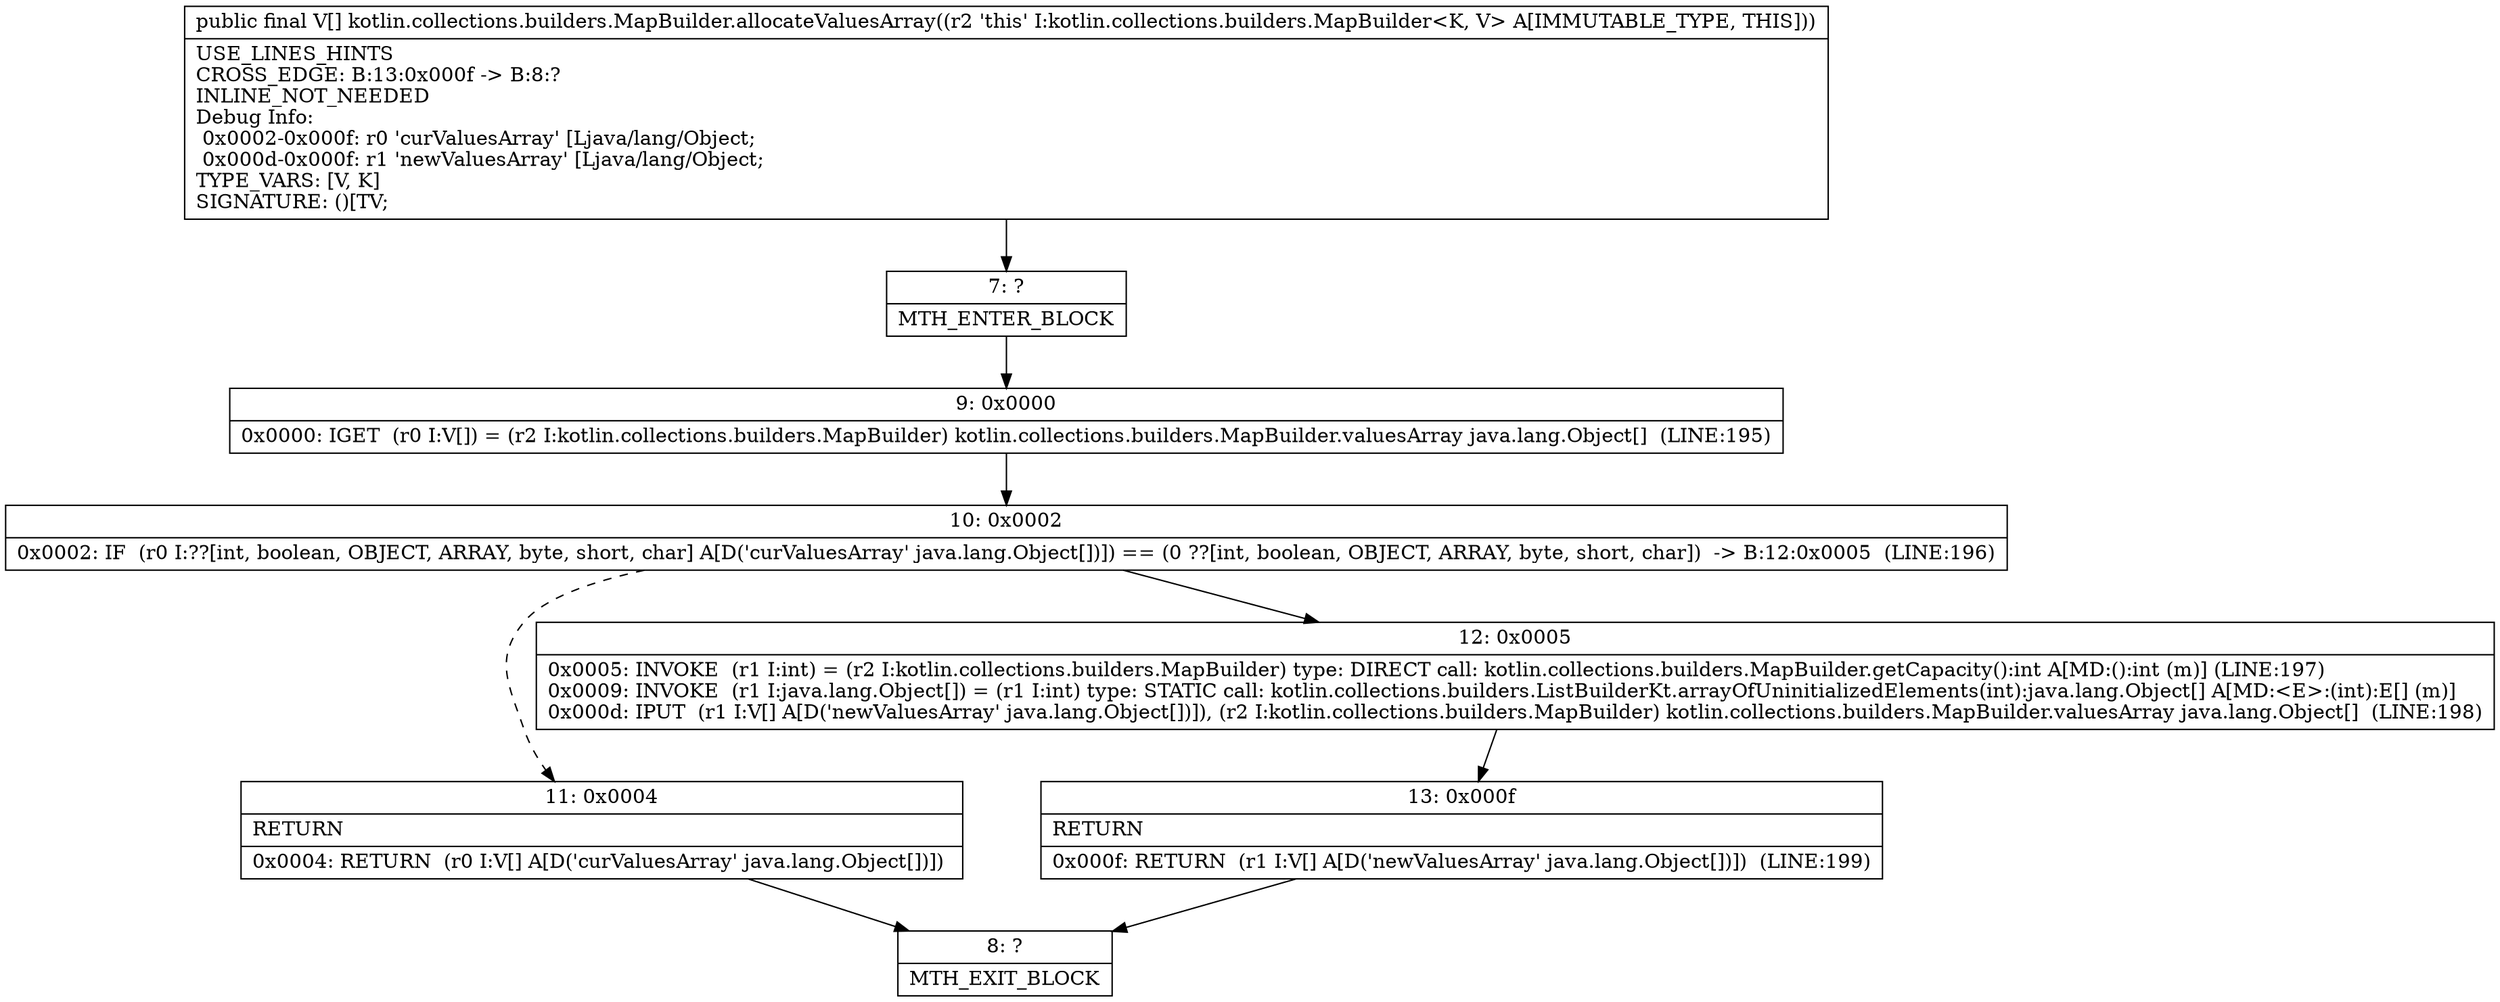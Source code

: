 digraph "CFG forkotlin.collections.builders.MapBuilder.allocateValuesArray()[Ljava\/lang\/Object;" {
Node_7 [shape=record,label="{7\:\ ?|MTH_ENTER_BLOCK\l}"];
Node_9 [shape=record,label="{9\:\ 0x0000|0x0000: IGET  (r0 I:V[]) = (r2 I:kotlin.collections.builders.MapBuilder) kotlin.collections.builders.MapBuilder.valuesArray java.lang.Object[]  (LINE:195)\l}"];
Node_10 [shape=record,label="{10\:\ 0x0002|0x0002: IF  (r0 I:??[int, boolean, OBJECT, ARRAY, byte, short, char] A[D('curValuesArray' java.lang.Object[])]) == (0 ??[int, boolean, OBJECT, ARRAY, byte, short, char])  \-\> B:12:0x0005  (LINE:196)\l}"];
Node_11 [shape=record,label="{11\:\ 0x0004|RETURN\l|0x0004: RETURN  (r0 I:V[] A[D('curValuesArray' java.lang.Object[])]) \l}"];
Node_8 [shape=record,label="{8\:\ ?|MTH_EXIT_BLOCK\l}"];
Node_12 [shape=record,label="{12\:\ 0x0005|0x0005: INVOKE  (r1 I:int) = (r2 I:kotlin.collections.builders.MapBuilder) type: DIRECT call: kotlin.collections.builders.MapBuilder.getCapacity():int A[MD:():int (m)] (LINE:197)\l0x0009: INVOKE  (r1 I:java.lang.Object[]) = (r1 I:int) type: STATIC call: kotlin.collections.builders.ListBuilderKt.arrayOfUninitializedElements(int):java.lang.Object[] A[MD:\<E\>:(int):E[] (m)]\l0x000d: IPUT  (r1 I:V[] A[D('newValuesArray' java.lang.Object[])]), (r2 I:kotlin.collections.builders.MapBuilder) kotlin.collections.builders.MapBuilder.valuesArray java.lang.Object[]  (LINE:198)\l}"];
Node_13 [shape=record,label="{13\:\ 0x000f|RETURN\l|0x000f: RETURN  (r1 I:V[] A[D('newValuesArray' java.lang.Object[])])  (LINE:199)\l}"];
MethodNode[shape=record,label="{public final V[] kotlin.collections.builders.MapBuilder.allocateValuesArray((r2 'this' I:kotlin.collections.builders.MapBuilder\<K, V\> A[IMMUTABLE_TYPE, THIS]))  | USE_LINES_HINTS\lCROSS_EDGE: B:13:0x000f \-\> B:8:?\lINLINE_NOT_NEEDED\lDebug Info:\l  0x0002\-0x000f: r0 'curValuesArray' [Ljava\/lang\/Object;\l  0x000d\-0x000f: r1 'newValuesArray' [Ljava\/lang\/Object;\lTYPE_VARS: [V, K]\lSIGNATURE: ()[TV;\l}"];
MethodNode -> Node_7;Node_7 -> Node_9;
Node_9 -> Node_10;
Node_10 -> Node_11[style=dashed];
Node_10 -> Node_12;
Node_11 -> Node_8;
Node_12 -> Node_13;
Node_13 -> Node_8;
}

